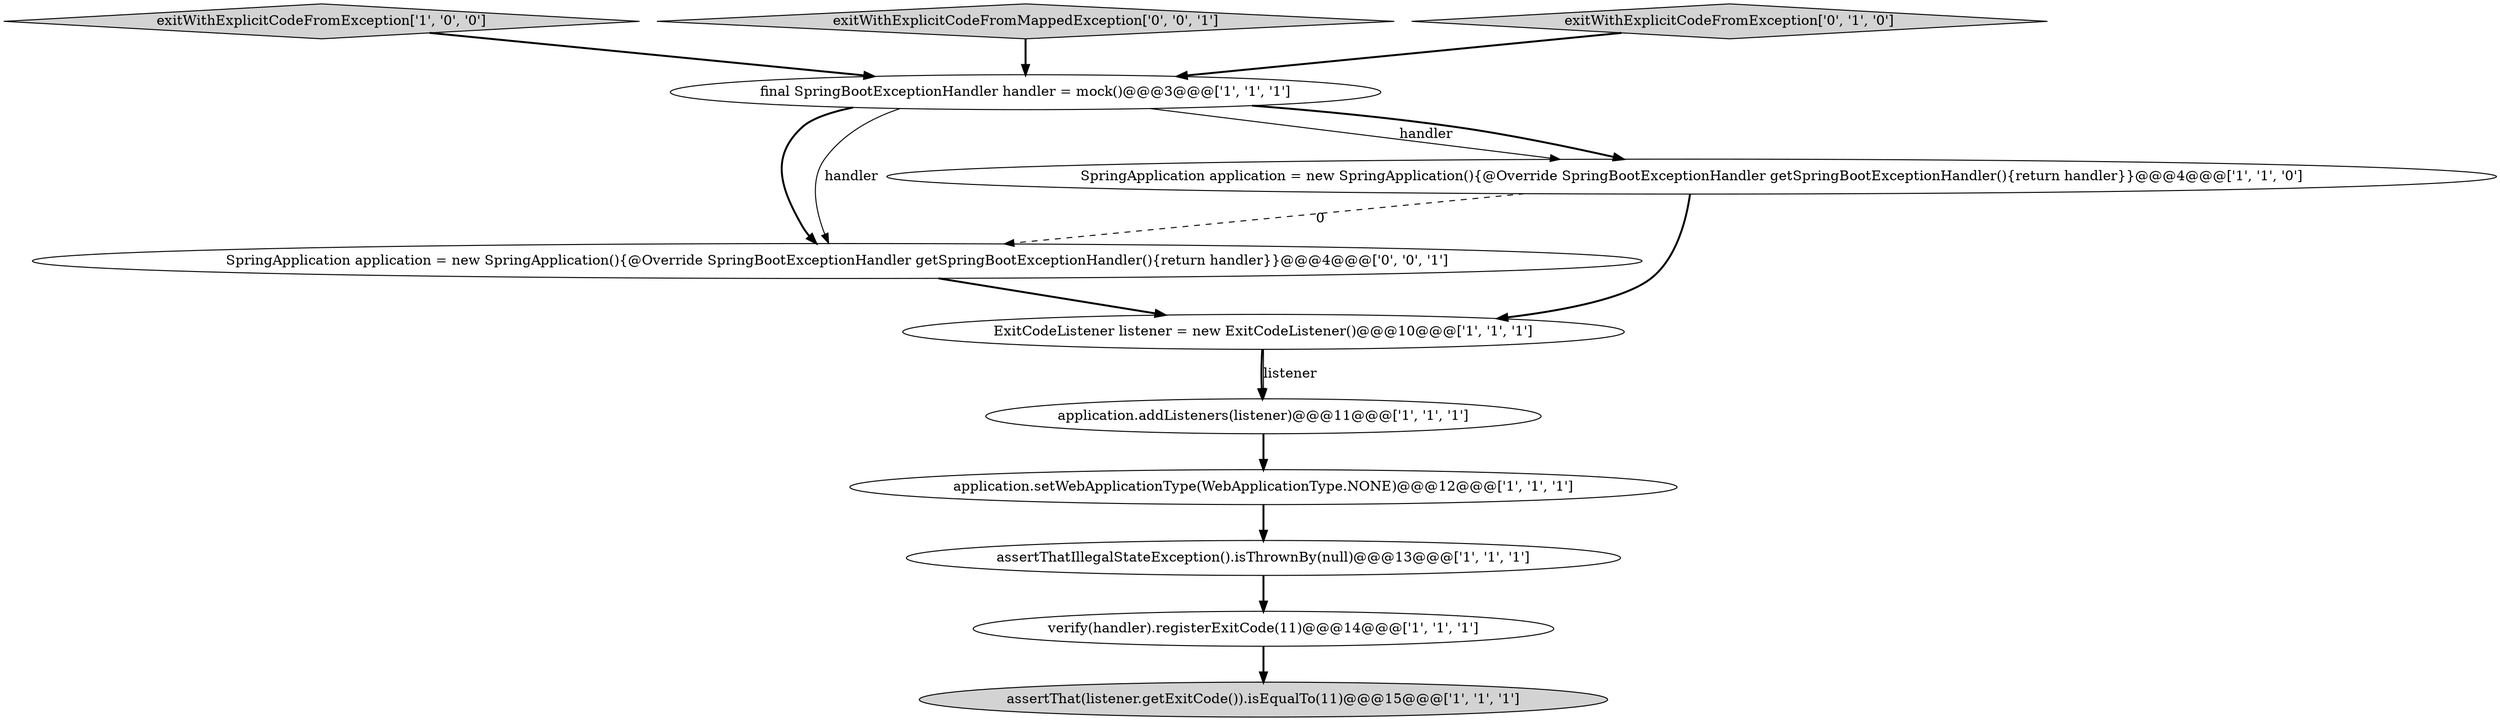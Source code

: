 digraph {
5 [style = filled, label = "assertThatIllegalStateException().isThrownBy(null)@@@13@@@['1', '1', '1']", fillcolor = white, shape = ellipse image = "AAA0AAABBB1BBB"];
7 [style = filled, label = "ExitCodeListener listener = new ExitCodeListener()@@@10@@@['1', '1', '1']", fillcolor = white, shape = ellipse image = "AAA0AAABBB1BBB"];
8 [style = filled, label = "exitWithExplicitCodeFromException['1', '0', '0']", fillcolor = lightgray, shape = diamond image = "AAA0AAABBB1BBB"];
3 [style = filled, label = "application.setWebApplicationType(WebApplicationType.NONE)@@@12@@@['1', '1', '1']", fillcolor = white, shape = ellipse image = "AAA0AAABBB1BBB"];
4 [style = filled, label = "assertThat(listener.getExitCode()).isEqualTo(11)@@@15@@@['1', '1', '1']", fillcolor = lightgray, shape = ellipse image = "AAA0AAABBB1BBB"];
0 [style = filled, label = "verify(handler).registerExitCode(11)@@@14@@@['1', '1', '1']", fillcolor = white, shape = ellipse image = "AAA0AAABBB1BBB"];
10 [style = filled, label = "exitWithExplicitCodeFromMappedException['0', '0', '1']", fillcolor = lightgray, shape = diamond image = "AAA0AAABBB3BBB"];
1 [style = filled, label = "application.addListeners(listener)@@@11@@@['1', '1', '1']", fillcolor = white, shape = ellipse image = "AAA0AAABBB1BBB"];
6 [style = filled, label = "final SpringBootExceptionHandler handler = mock()@@@3@@@['1', '1', '1']", fillcolor = white, shape = ellipse image = "AAA0AAABBB1BBB"];
11 [style = filled, label = "SpringApplication application = new SpringApplication(){@Override SpringBootExceptionHandler getSpringBootExceptionHandler(){return handler}}@@@4@@@['0', '0', '1']", fillcolor = white, shape = ellipse image = "AAA0AAABBB3BBB"];
2 [style = filled, label = "SpringApplication application = new SpringApplication(){@Override SpringBootExceptionHandler getSpringBootExceptionHandler(){return handler}}@@@4@@@['1', '1', '0']", fillcolor = white, shape = ellipse image = "AAA0AAABBB1BBB"];
9 [style = filled, label = "exitWithExplicitCodeFromException['0', '1', '0']", fillcolor = lightgray, shape = diamond image = "AAA0AAABBB2BBB"];
1->3 [style = bold, label=""];
2->11 [style = dashed, label="0"];
6->2 [style = solid, label="handler"];
3->5 [style = bold, label=""];
8->6 [style = bold, label=""];
9->6 [style = bold, label=""];
7->1 [style = bold, label=""];
2->7 [style = bold, label=""];
5->0 [style = bold, label=""];
0->4 [style = bold, label=""];
7->1 [style = solid, label="listener"];
10->6 [style = bold, label=""];
6->11 [style = bold, label=""];
11->7 [style = bold, label=""];
6->11 [style = solid, label="handler"];
6->2 [style = bold, label=""];
}
